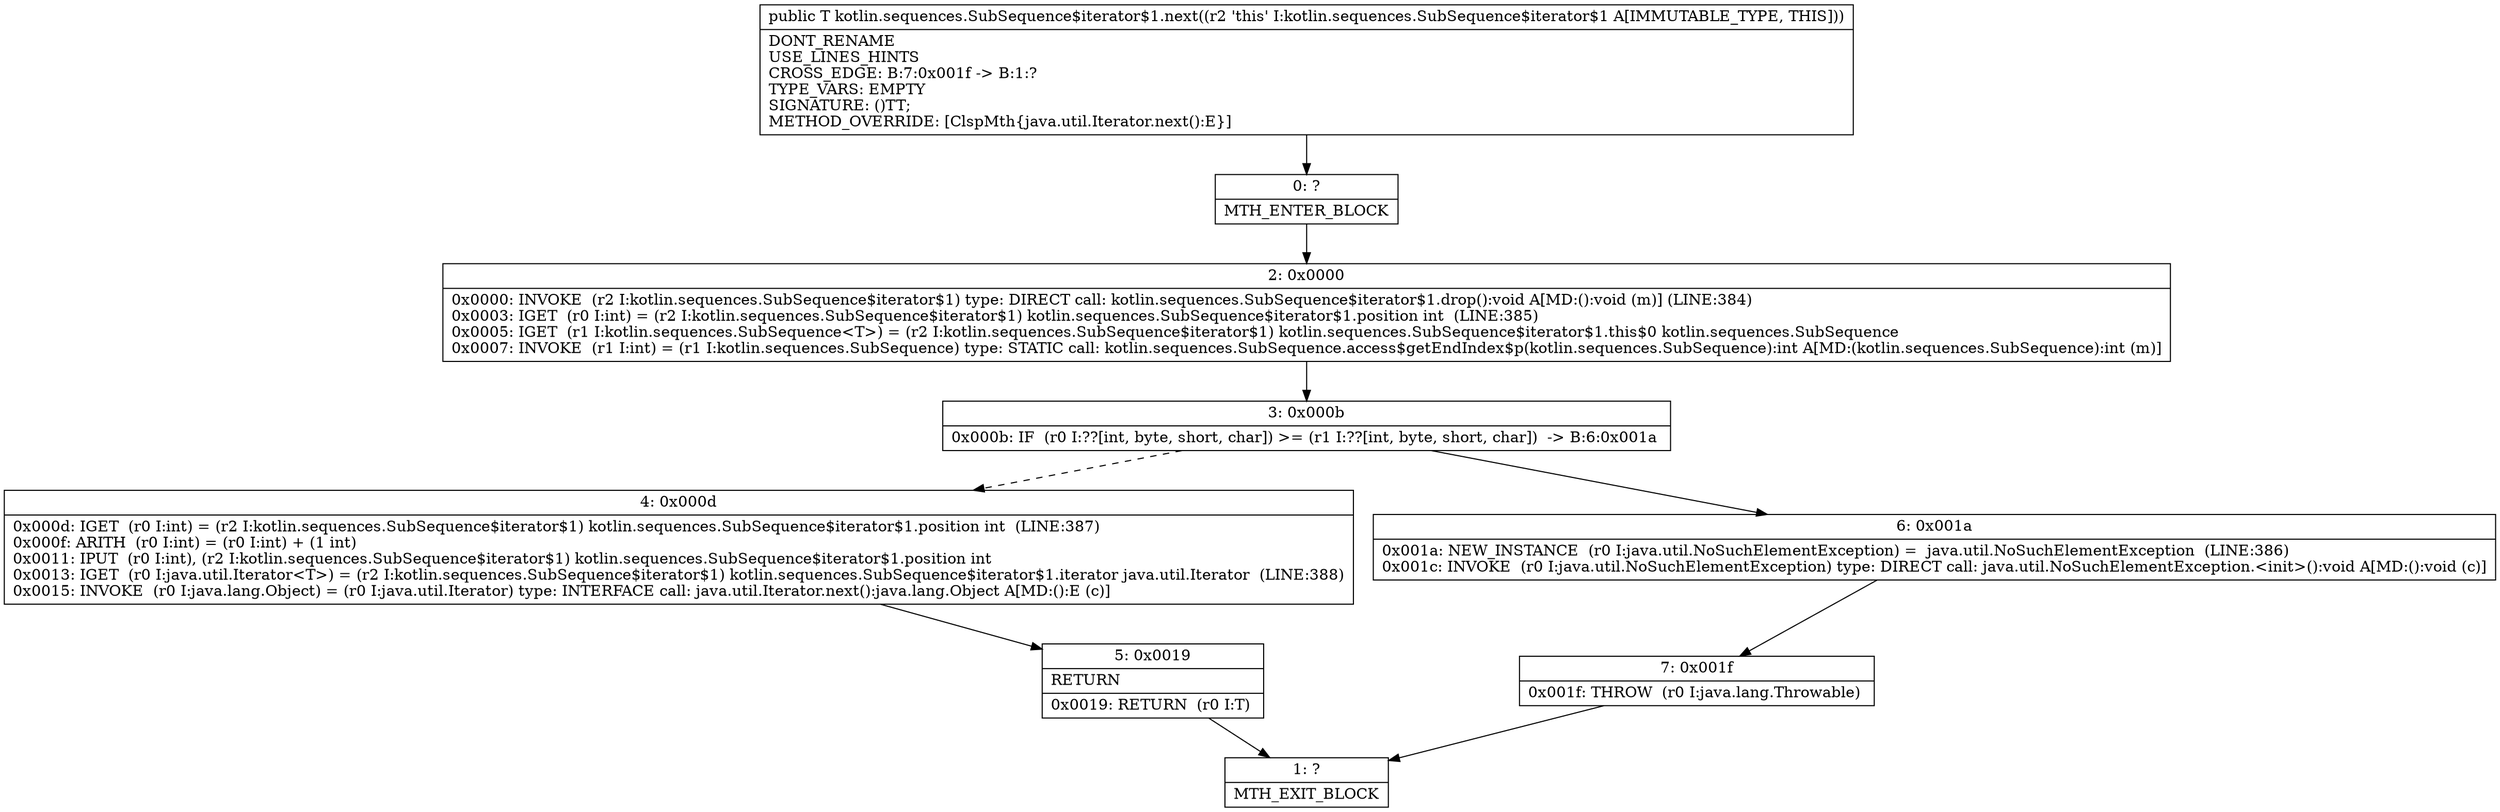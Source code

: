 digraph "CFG forkotlin.sequences.SubSequence$iterator$1.next()Ljava\/lang\/Object;" {
Node_0 [shape=record,label="{0\:\ ?|MTH_ENTER_BLOCK\l}"];
Node_2 [shape=record,label="{2\:\ 0x0000|0x0000: INVOKE  (r2 I:kotlin.sequences.SubSequence$iterator$1) type: DIRECT call: kotlin.sequences.SubSequence$iterator$1.drop():void A[MD:():void (m)] (LINE:384)\l0x0003: IGET  (r0 I:int) = (r2 I:kotlin.sequences.SubSequence$iterator$1) kotlin.sequences.SubSequence$iterator$1.position int  (LINE:385)\l0x0005: IGET  (r1 I:kotlin.sequences.SubSequence\<T\>) = (r2 I:kotlin.sequences.SubSequence$iterator$1) kotlin.sequences.SubSequence$iterator$1.this$0 kotlin.sequences.SubSequence \l0x0007: INVOKE  (r1 I:int) = (r1 I:kotlin.sequences.SubSequence) type: STATIC call: kotlin.sequences.SubSequence.access$getEndIndex$p(kotlin.sequences.SubSequence):int A[MD:(kotlin.sequences.SubSequence):int (m)]\l}"];
Node_3 [shape=record,label="{3\:\ 0x000b|0x000b: IF  (r0 I:??[int, byte, short, char]) \>= (r1 I:??[int, byte, short, char])  \-\> B:6:0x001a \l}"];
Node_4 [shape=record,label="{4\:\ 0x000d|0x000d: IGET  (r0 I:int) = (r2 I:kotlin.sequences.SubSequence$iterator$1) kotlin.sequences.SubSequence$iterator$1.position int  (LINE:387)\l0x000f: ARITH  (r0 I:int) = (r0 I:int) + (1 int) \l0x0011: IPUT  (r0 I:int), (r2 I:kotlin.sequences.SubSequence$iterator$1) kotlin.sequences.SubSequence$iterator$1.position int \l0x0013: IGET  (r0 I:java.util.Iterator\<T\>) = (r2 I:kotlin.sequences.SubSequence$iterator$1) kotlin.sequences.SubSequence$iterator$1.iterator java.util.Iterator  (LINE:388)\l0x0015: INVOKE  (r0 I:java.lang.Object) = (r0 I:java.util.Iterator) type: INTERFACE call: java.util.Iterator.next():java.lang.Object A[MD:():E (c)]\l}"];
Node_5 [shape=record,label="{5\:\ 0x0019|RETURN\l|0x0019: RETURN  (r0 I:T) \l}"];
Node_1 [shape=record,label="{1\:\ ?|MTH_EXIT_BLOCK\l}"];
Node_6 [shape=record,label="{6\:\ 0x001a|0x001a: NEW_INSTANCE  (r0 I:java.util.NoSuchElementException) =  java.util.NoSuchElementException  (LINE:386)\l0x001c: INVOKE  (r0 I:java.util.NoSuchElementException) type: DIRECT call: java.util.NoSuchElementException.\<init\>():void A[MD:():void (c)]\l}"];
Node_7 [shape=record,label="{7\:\ 0x001f|0x001f: THROW  (r0 I:java.lang.Throwable) \l}"];
MethodNode[shape=record,label="{public T kotlin.sequences.SubSequence$iterator$1.next((r2 'this' I:kotlin.sequences.SubSequence$iterator$1 A[IMMUTABLE_TYPE, THIS]))  | DONT_RENAME\lUSE_LINES_HINTS\lCROSS_EDGE: B:7:0x001f \-\> B:1:?\lTYPE_VARS: EMPTY\lSIGNATURE: ()TT;\lMETHOD_OVERRIDE: [ClspMth\{java.util.Iterator.next():E\}]\l}"];
MethodNode -> Node_0;Node_0 -> Node_2;
Node_2 -> Node_3;
Node_3 -> Node_4[style=dashed];
Node_3 -> Node_6;
Node_4 -> Node_5;
Node_5 -> Node_1;
Node_6 -> Node_7;
Node_7 -> Node_1;
}

